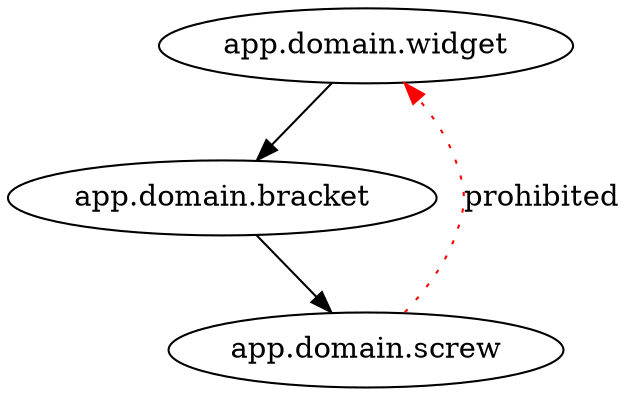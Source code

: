 digraph X {
  rankdir="TB";

  widget [label="app.domain.widget"]
  bracket [label="app.domain.bracket"]
  screw [label="app.domain.screw"]

  subgraph bidir_event_bus_edges {
    edge [esep=10,style=dotted,color=red,label="prohibited"]
    screw -> widget
  }

  widget -> bracket
  bracket -> screw

}
